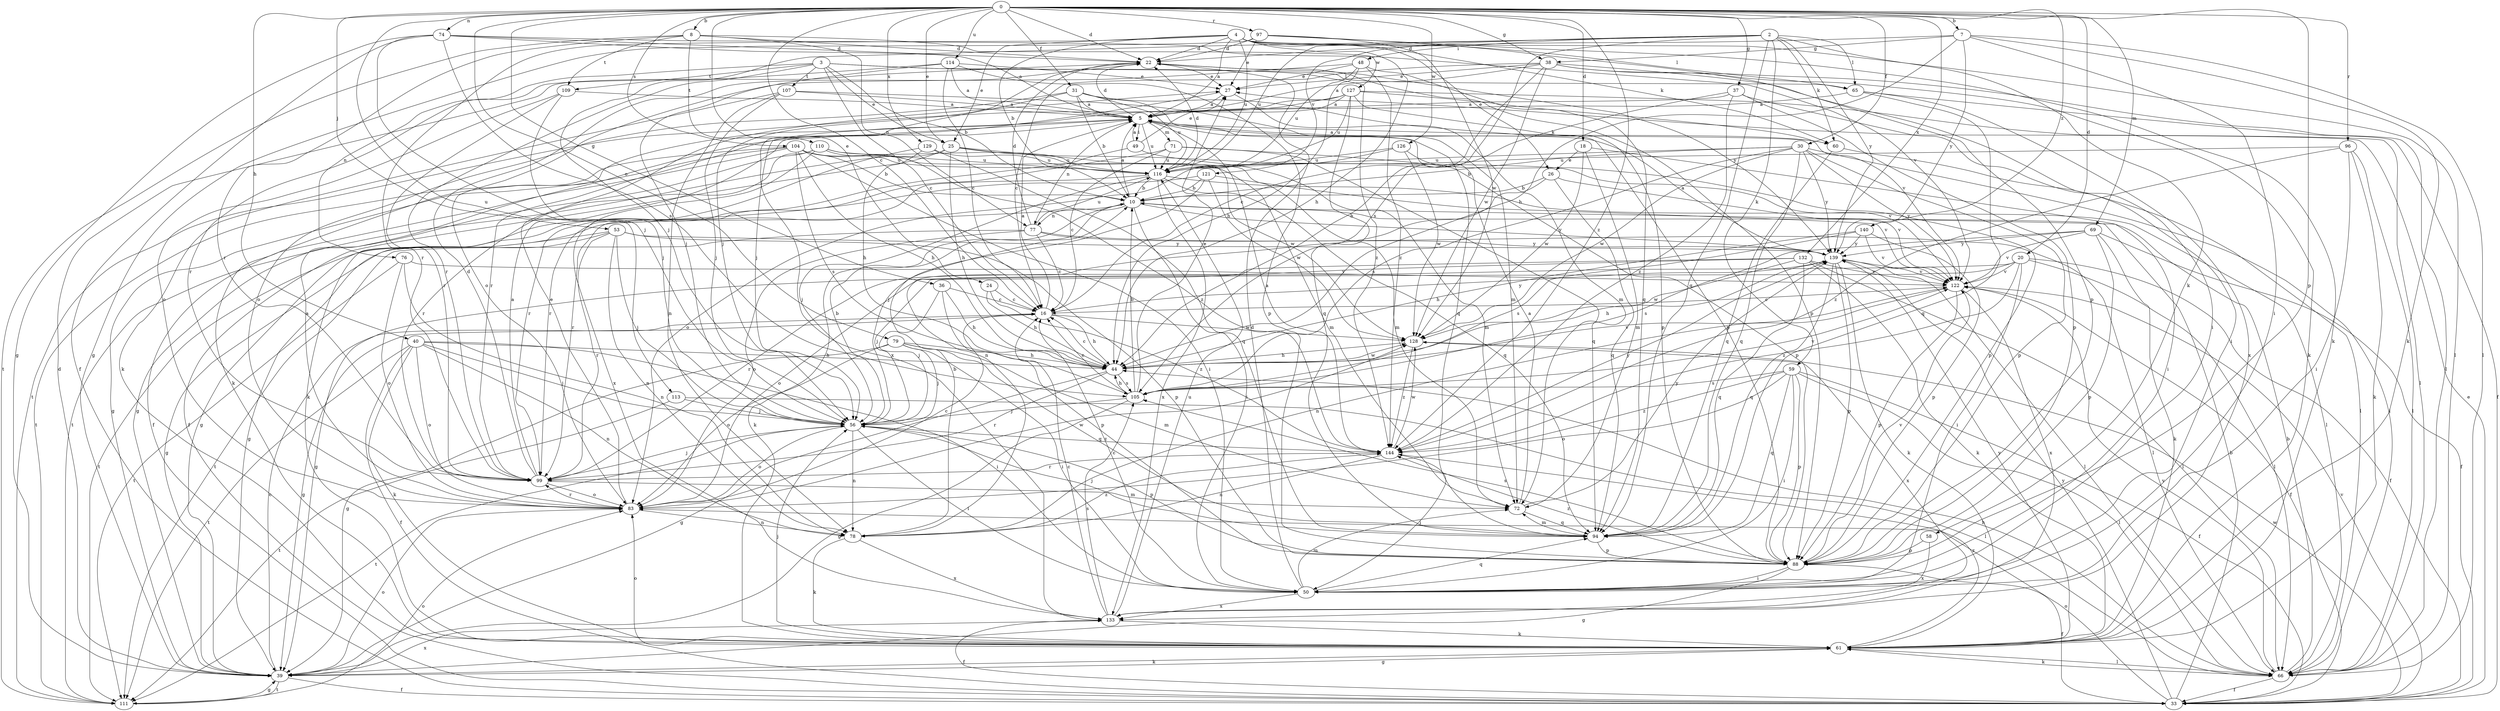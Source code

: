 strict digraph  {
0;
2;
3;
4;
5;
7;
8;
10;
16;
18;
20;
22;
24;
25;
26;
27;
30;
31;
33;
36;
37;
38;
39;
40;
44;
48;
49;
50;
53;
56;
58;
59;
60;
61;
65;
66;
69;
71;
72;
74;
76;
77;
78;
79;
83;
88;
94;
96;
97;
99;
104;
105;
107;
109;
110;
111;
113;
114;
116;
121;
122;
126;
127;
128;
129;
132;
133;
139;
140;
144;
0 -> 7  [label=b];
0 -> 8  [label=b];
0 -> 16  [label=c];
0 -> 18  [label=d];
0 -> 20  [label=d];
0 -> 22  [label=d];
0 -> 24  [label=e];
0 -> 25  [label=e];
0 -> 30  [label=f];
0 -> 31  [label=f];
0 -> 36  [label=g];
0 -> 37  [label=g];
0 -> 38  [label=g];
0 -> 40  [label=h];
0 -> 53  [label=j];
0 -> 69  [label=m];
0 -> 74  [label=n];
0 -> 79  [label=o];
0 -> 88  [label=p];
0 -> 96  [label=r];
0 -> 97  [label=r];
0 -> 104  [label=s];
0 -> 113  [label=u];
0 -> 114  [label=u];
0 -> 126  [label=w];
0 -> 129  [label=x];
0 -> 132  [label=x];
0 -> 140  [label=z];
0 -> 144  [label=z];
2 -> 48  [label=i];
2 -> 56  [label=j];
2 -> 58  [label=k];
2 -> 59  [label=k];
2 -> 60  [label=k];
2 -> 65  [label=l];
2 -> 94  [label=q];
2 -> 105  [label=s];
2 -> 116  [label=u];
2 -> 121  [label=v];
2 -> 139  [label=y];
3 -> 10  [label=b];
3 -> 16  [label=c];
3 -> 25  [label=e];
3 -> 65  [label=l];
3 -> 76  [label=n];
3 -> 99  [label=r];
3 -> 107  [label=t];
3 -> 109  [label=t];
3 -> 144  [label=z];
4 -> 5  [label=a];
4 -> 10  [label=b];
4 -> 22  [label=d];
4 -> 25  [label=e];
4 -> 26  [label=e];
4 -> 44  [label=h];
4 -> 60  [label=k];
4 -> 65  [label=l];
4 -> 66  [label=l];
4 -> 99  [label=r];
4 -> 116  [label=u];
5 -> 22  [label=d];
5 -> 49  [label=i];
5 -> 60  [label=k];
5 -> 61  [label=k];
5 -> 71  [label=m];
5 -> 77  [label=n];
5 -> 116  [label=u];
7 -> 22  [label=d];
7 -> 38  [label=g];
7 -> 44  [label=h];
7 -> 50  [label=i];
7 -> 61  [label=k];
7 -> 66  [label=l];
7 -> 139  [label=y];
8 -> 22  [label=d];
8 -> 77  [label=n];
8 -> 99  [label=r];
8 -> 109  [label=t];
8 -> 110  [label=t];
8 -> 111  [label=t];
8 -> 127  [label=w];
10 -> 5  [label=a];
10 -> 39  [label=g];
10 -> 50  [label=i];
10 -> 61  [label=k];
10 -> 77  [label=n];
10 -> 139  [label=y];
16 -> 5  [label=a];
16 -> 39  [label=g];
16 -> 44  [label=h];
16 -> 128  [label=w];
16 -> 139  [label=y];
18 -> 26  [label=e];
18 -> 50  [label=i];
18 -> 72  [label=m];
18 -> 128  [label=w];
20 -> 33  [label=f];
20 -> 50  [label=i];
20 -> 56  [label=j];
20 -> 66  [label=l];
20 -> 83  [label=o];
20 -> 122  [label=v];
20 -> 144  [label=z];
22 -> 27  [label=e];
22 -> 56  [label=j];
22 -> 88  [label=p];
22 -> 139  [label=y];
24 -> 16  [label=c];
24 -> 44  [label=h];
24 -> 144  [label=z];
25 -> 33  [label=f];
25 -> 44  [label=h];
25 -> 72  [label=m];
25 -> 111  [label=t];
25 -> 116  [label=u];
25 -> 122  [label=v];
26 -> 10  [label=b];
26 -> 78  [label=n];
26 -> 94  [label=q];
26 -> 122  [label=v];
27 -> 5  [label=a];
27 -> 56  [label=j];
27 -> 72  [label=m];
30 -> 10  [label=b];
30 -> 66  [label=l];
30 -> 88  [label=p];
30 -> 94  [label=q];
30 -> 105  [label=s];
30 -> 116  [label=u];
30 -> 122  [label=v];
30 -> 128  [label=w];
30 -> 139  [label=y];
31 -> 5  [label=a];
31 -> 10  [label=b];
31 -> 83  [label=o];
31 -> 88  [label=p];
31 -> 94  [label=q];
31 -> 116  [label=u];
31 -> 133  [label=x];
33 -> 10  [label=b];
33 -> 27  [label=e];
33 -> 83  [label=o];
33 -> 122  [label=v];
33 -> 128  [label=w];
33 -> 139  [label=y];
36 -> 16  [label=c];
36 -> 44  [label=h];
36 -> 56  [label=j];
36 -> 88  [label=p];
37 -> 5  [label=a];
37 -> 16  [label=c];
37 -> 50  [label=i];
37 -> 88  [label=p];
37 -> 144  [label=z];
38 -> 5  [label=a];
38 -> 16  [label=c];
38 -> 27  [label=e];
38 -> 44  [label=h];
38 -> 50  [label=i];
38 -> 61  [label=k];
38 -> 66  [label=l];
38 -> 128  [label=w];
39 -> 16  [label=c];
39 -> 22  [label=d];
39 -> 33  [label=f];
39 -> 61  [label=k];
39 -> 83  [label=o];
39 -> 111  [label=t];
39 -> 133  [label=x];
40 -> 33  [label=f];
40 -> 44  [label=h];
40 -> 50  [label=i];
40 -> 56  [label=j];
40 -> 61  [label=k];
40 -> 78  [label=n];
40 -> 83  [label=o];
40 -> 111  [label=t];
44 -> 16  [label=c];
44 -> 39  [label=g];
44 -> 99  [label=r];
44 -> 105  [label=s];
44 -> 122  [label=v];
44 -> 128  [label=w];
48 -> 27  [label=e];
48 -> 44  [label=h];
48 -> 83  [label=o];
48 -> 94  [label=q];
48 -> 116  [label=u];
48 -> 144  [label=z];
49 -> 5  [label=a];
49 -> 27  [label=e];
49 -> 72  [label=m];
49 -> 99  [label=r];
50 -> 16  [label=c];
50 -> 22  [label=d];
50 -> 72  [label=m];
50 -> 94  [label=q];
50 -> 133  [label=x];
53 -> 39  [label=g];
53 -> 56  [label=j];
53 -> 78  [label=n];
53 -> 88  [label=p];
53 -> 99  [label=r];
53 -> 111  [label=t];
53 -> 139  [label=y];
56 -> 10  [label=b];
56 -> 50  [label=i];
56 -> 78  [label=n];
56 -> 83  [label=o];
56 -> 88  [label=p];
56 -> 111  [label=t];
56 -> 144  [label=z];
58 -> 88  [label=p];
58 -> 133  [label=x];
59 -> 33  [label=f];
59 -> 50  [label=i];
59 -> 66  [label=l];
59 -> 83  [label=o];
59 -> 88  [label=p];
59 -> 94  [label=q];
59 -> 105  [label=s];
59 -> 144  [label=z];
60 -> 5  [label=a];
60 -> 66  [label=l];
60 -> 94  [label=q];
61 -> 39  [label=g];
61 -> 56  [label=j];
61 -> 66  [label=l];
61 -> 83  [label=o];
61 -> 139  [label=y];
61 -> 144  [label=z];
65 -> 5  [label=a];
65 -> 33  [label=f];
65 -> 94  [label=q];
65 -> 133  [label=x];
66 -> 10  [label=b];
66 -> 33  [label=f];
66 -> 44  [label=h];
66 -> 61  [label=k];
66 -> 122  [label=v];
69 -> 33  [label=f];
69 -> 61  [label=k];
69 -> 88  [label=p];
69 -> 105  [label=s];
69 -> 122  [label=v];
69 -> 139  [label=y];
71 -> 16  [label=c];
71 -> 88  [label=p];
71 -> 94  [label=q];
71 -> 99  [label=r];
71 -> 116  [label=u];
72 -> 5  [label=a];
72 -> 94  [label=q];
72 -> 139  [label=y];
74 -> 5  [label=a];
74 -> 22  [label=d];
74 -> 33  [label=f];
74 -> 39  [label=g];
74 -> 56  [label=j];
74 -> 105  [label=s];
74 -> 122  [label=v];
76 -> 78  [label=n];
76 -> 83  [label=o];
76 -> 111  [label=t];
76 -> 122  [label=v];
77 -> 16  [label=c];
77 -> 22  [label=d];
77 -> 66  [label=l];
77 -> 83  [label=o];
77 -> 111  [label=t];
77 -> 116  [label=u];
77 -> 139  [label=y];
78 -> 10  [label=b];
78 -> 61  [label=k];
78 -> 133  [label=x];
78 -> 144  [label=z];
79 -> 39  [label=g];
79 -> 44  [label=h];
79 -> 50  [label=i];
79 -> 56  [label=j];
79 -> 72  [label=m];
79 -> 83  [label=o];
79 -> 94  [label=q];
83 -> 5  [label=a];
83 -> 16  [label=c];
83 -> 27  [label=e];
83 -> 78  [label=n];
83 -> 99  [label=r];
83 -> 128  [label=w];
88 -> 33  [label=f];
88 -> 39  [label=g];
88 -> 50  [label=i];
88 -> 105  [label=s];
88 -> 122  [label=v];
88 -> 144  [label=z];
94 -> 56  [label=j];
94 -> 72  [label=m];
94 -> 88  [label=p];
96 -> 50  [label=i];
96 -> 61  [label=k];
96 -> 66  [label=l];
96 -> 116  [label=u];
96 -> 144  [label=z];
97 -> 22  [label=d];
97 -> 27  [label=e];
97 -> 39  [label=g];
97 -> 61  [label=k];
97 -> 88  [label=p];
97 -> 128  [label=w];
99 -> 5  [label=a];
99 -> 22  [label=d];
99 -> 56  [label=j];
99 -> 72  [label=m];
99 -> 83  [label=o];
104 -> 10  [label=b];
104 -> 33  [label=f];
104 -> 39  [label=g];
104 -> 44  [label=h];
104 -> 50  [label=i];
104 -> 72  [label=m];
104 -> 105  [label=s];
104 -> 111  [label=t];
104 -> 116  [label=u];
105 -> 10  [label=b];
105 -> 16  [label=c];
105 -> 27  [label=e];
105 -> 39  [label=g];
105 -> 44  [label=h];
105 -> 56  [label=j];
105 -> 122  [label=v];
107 -> 5  [label=a];
107 -> 56  [label=j];
107 -> 61  [label=k];
107 -> 72  [label=m];
107 -> 78  [label=n];
109 -> 5  [label=a];
109 -> 56  [label=j];
109 -> 83  [label=o];
109 -> 99  [label=r];
110 -> 39  [label=g];
110 -> 99  [label=r];
110 -> 116  [label=u];
110 -> 128  [label=w];
110 -> 133  [label=x];
110 -> 144  [label=z];
111 -> 39  [label=g];
111 -> 83  [label=o];
113 -> 56  [label=j];
113 -> 66  [label=l];
113 -> 111  [label=t];
114 -> 5  [label=a];
114 -> 16  [label=c];
114 -> 27  [label=e];
114 -> 56  [label=j];
114 -> 88  [label=p];
114 -> 99  [label=r];
116 -> 10  [label=b];
116 -> 22  [label=d];
116 -> 56  [label=j];
116 -> 66  [label=l];
116 -> 94  [label=q];
116 -> 99  [label=r];
116 -> 133  [label=x];
121 -> 10  [label=b];
121 -> 39  [label=g];
121 -> 56  [label=j];
121 -> 122  [label=v];
121 -> 128  [label=w];
122 -> 16  [label=c];
122 -> 33  [label=f];
122 -> 78  [label=n];
122 -> 88  [label=p];
122 -> 133  [label=x];
126 -> 83  [label=o];
126 -> 88  [label=p];
126 -> 116  [label=u];
126 -> 128  [label=w];
127 -> 5  [label=a];
127 -> 66  [label=l];
127 -> 88  [label=p];
127 -> 94  [label=q];
127 -> 99  [label=r];
127 -> 111  [label=t];
127 -> 116  [label=u];
127 -> 122  [label=v];
128 -> 44  [label=h];
128 -> 133  [label=x];
128 -> 144  [label=z];
129 -> 44  [label=h];
129 -> 61  [label=k];
129 -> 94  [label=q];
129 -> 116  [label=u];
132 -> 39  [label=g];
132 -> 61  [label=k];
132 -> 66  [label=l];
132 -> 94  [label=q];
132 -> 99  [label=r];
132 -> 122  [label=v];
132 -> 128  [label=w];
133 -> 16  [label=c];
133 -> 33  [label=f];
133 -> 61  [label=k];
133 -> 105  [label=s];
133 -> 116  [label=u];
139 -> 5  [label=a];
139 -> 44  [label=h];
139 -> 61  [label=k];
139 -> 66  [label=l];
139 -> 88  [label=p];
139 -> 94  [label=q];
139 -> 122  [label=v];
140 -> 44  [label=h];
140 -> 88  [label=p];
140 -> 105  [label=s];
140 -> 122  [label=v];
140 -> 139  [label=y];
144 -> 5  [label=a];
144 -> 50  [label=i];
144 -> 78  [label=n];
144 -> 99  [label=r];
144 -> 128  [label=w];
144 -> 139  [label=y];
}

